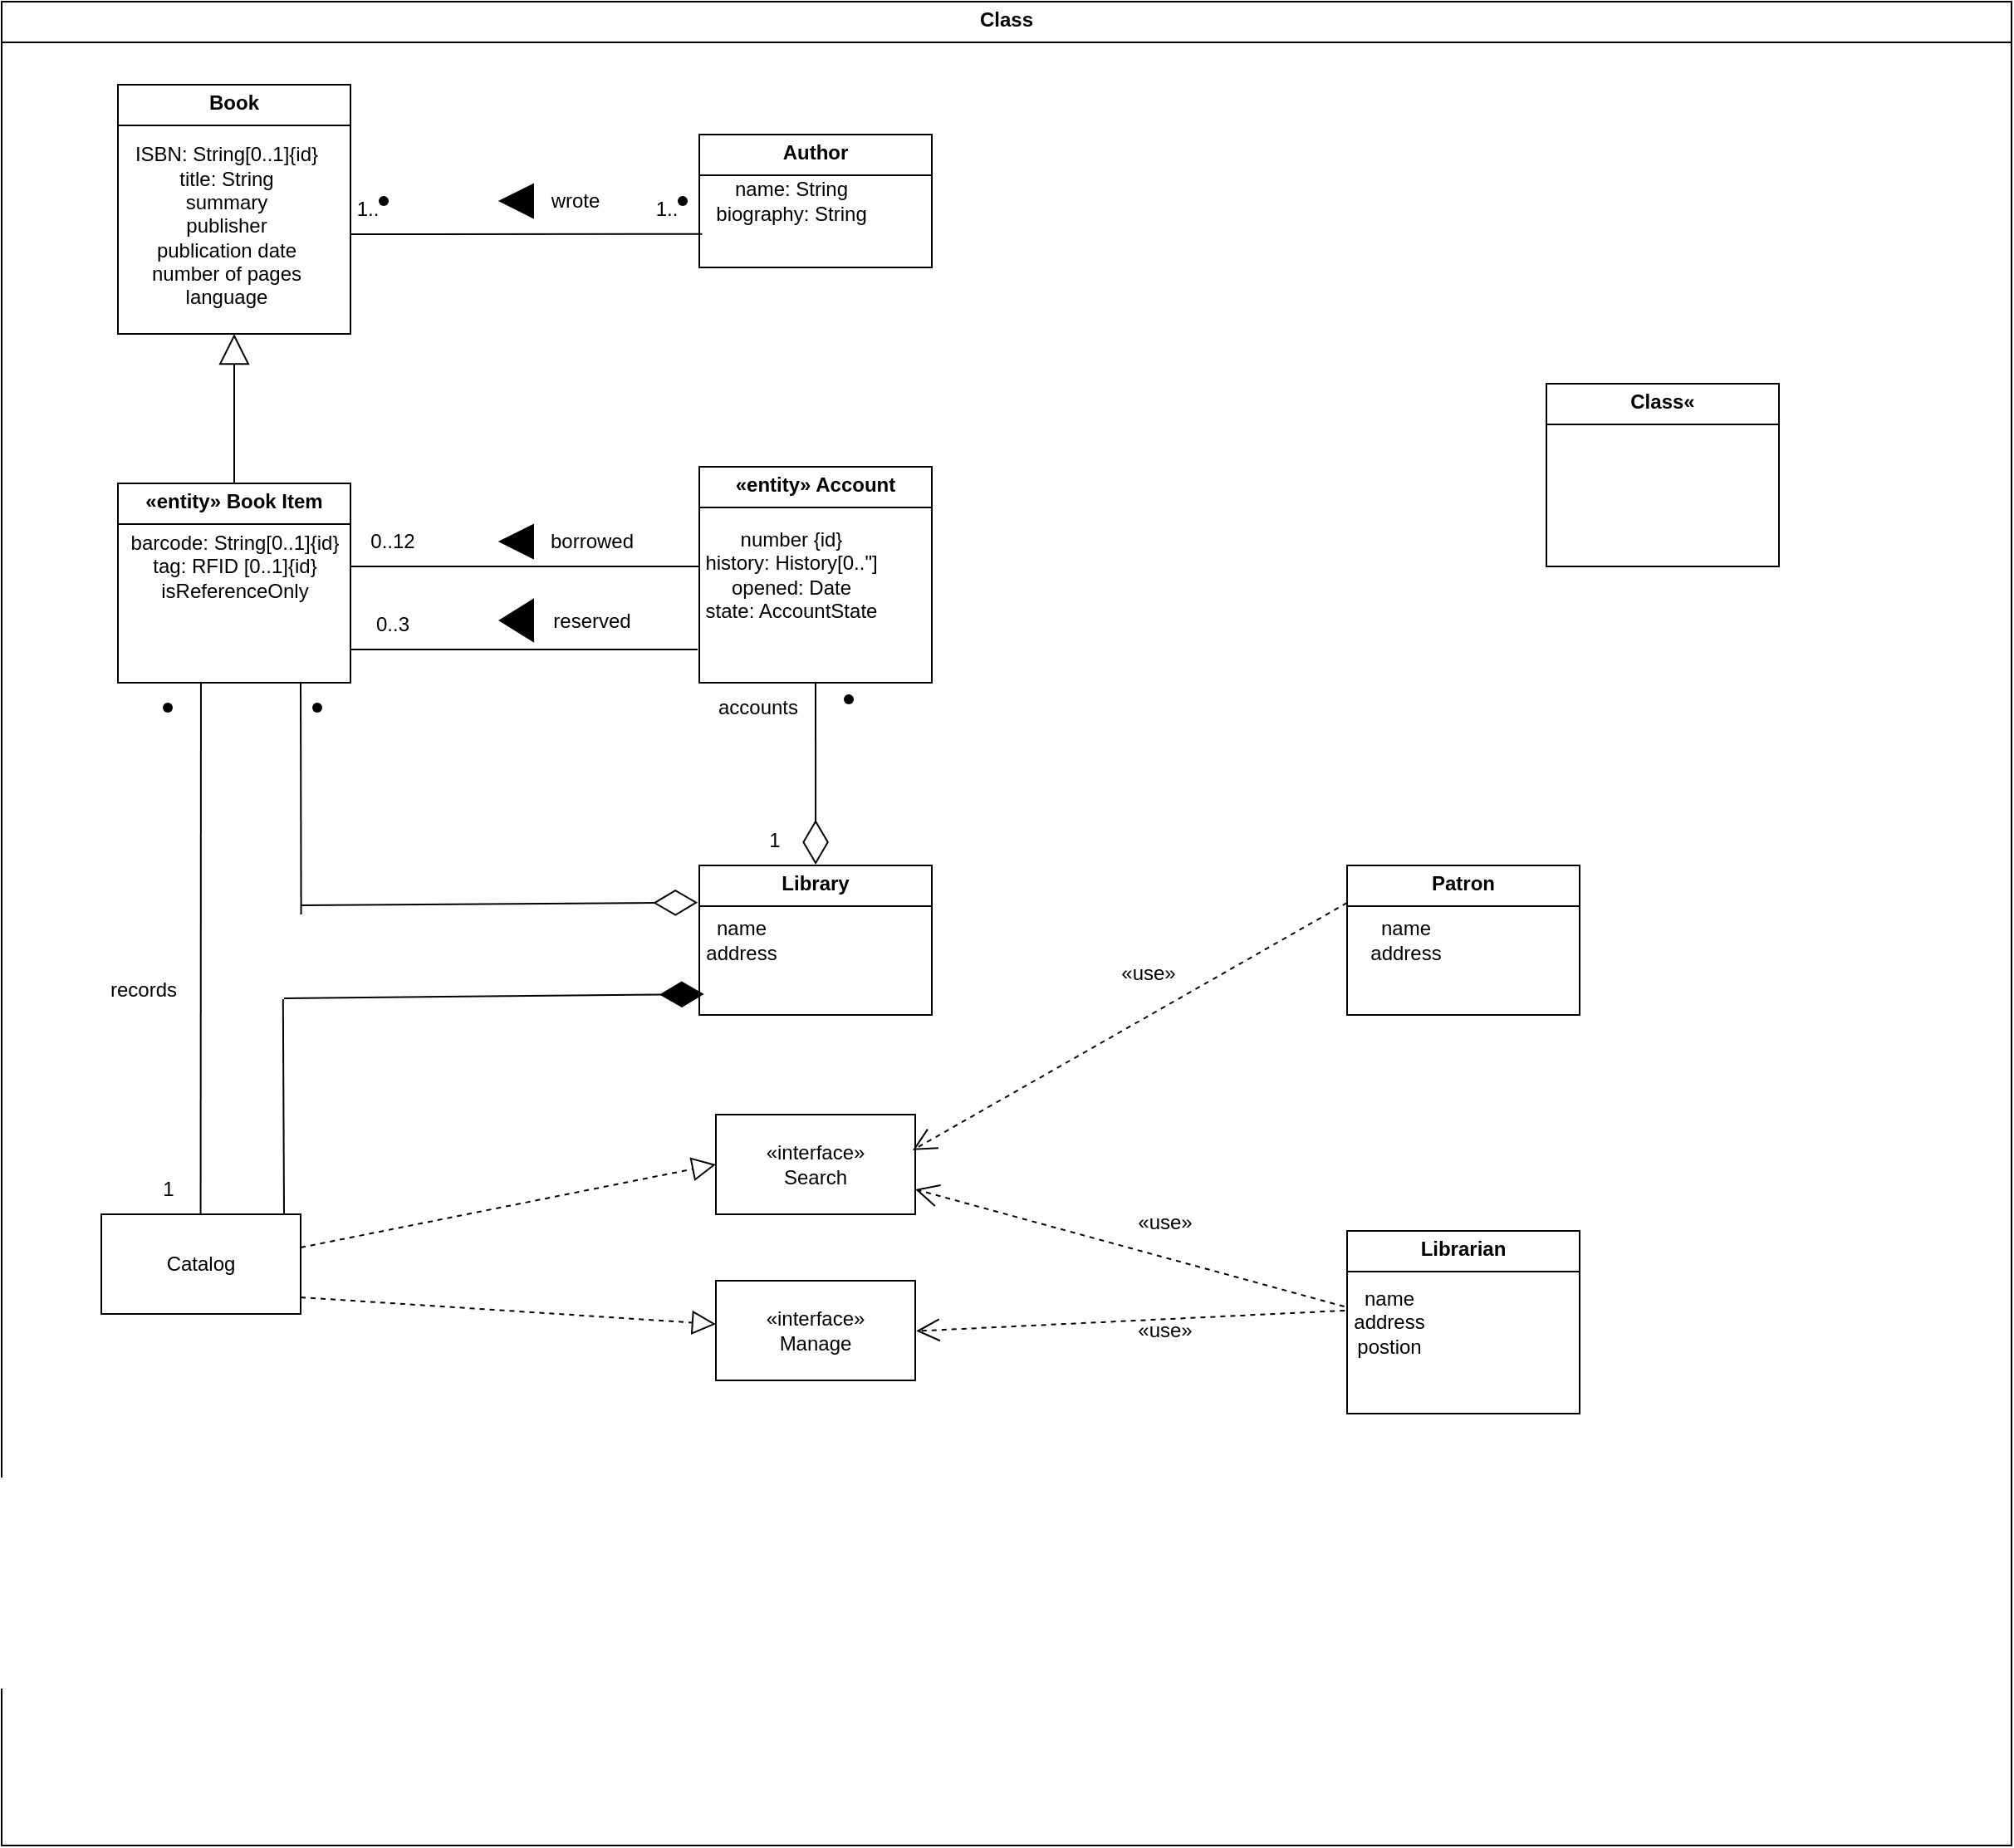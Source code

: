 <mxfile version="26.0.9">
  <diagram name="Страница — 1" id="S-ClSe0Z6msM_-EFZMkk">
    <mxGraphModel dx="1875" dy="1054" grid="1" gridSize="10" guides="1" tooltips="1" connect="1" arrows="1" fold="1" page="1" pageScale="1" pageWidth="3300" pageHeight="4681" math="0" shadow="0">
      <root>
        <mxCell id="0" />
        <mxCell id="1" parent="0" />
        <mxCell id="K5uINPx75F7VjMgCMyls-1" value="&lt;p style=&quot;margin:0px;margin-top:4px;text-align:center;&quot;&gt;&lt;b&gt;Class&lt;/b&gt;&lt;/p&gt;&lt;hr size=&quot;1&quot; style=&quot;border-style:solid;&quot;/&gt;&lt;div style=&quot;height:2px;&quot;&gt;&lt;/div&gt;" style="verticalAlign=top;align=left;overflow=fill;html=1;whiteSpace=wrap;" vertex="1" parent="1">
          <mxGeometry x="20" y="10" width="1210" height="1110" as="geometry" />
        </mxCell>
        <mxCell id="K5uINPx75F7VjMgCMyls-2" value="&lt;p style=&quot;margin:0px;margin-top:4px;text-align:center;&quot;&gt;&lt;b&gt;Book&lt;/b&gt;&lt;/p&gt;&lt;hr size=&quot;1&quot; style=&quot;border-style:solid;&quot;&gt;&lt;div style=&quot;height:2px;&quot;&gt;&lt;/div&gt;" style="verticalAlign=top;align=left;overflow=fill;html=1;whiteSpace=wrap;" vertex="1" parent="1">
          <mxGeometry x="90" y="60" width="140" height="150" as="geometry" />
        </mxCell>
        <mxCell id="K5uINPx75F7VjMgCMyls-3" value="ISBN: String[0..1]{id}&lt;div&gt;title: String&lt;/div&gt;&lt;div&gt;summary&lt;/div&gt;&lt;div&gt;publisher&lt;/div&gt;&lt;div&gt;publication date&lt;/div&gt;&lt;div&gt;number of pages&lt;/div&gt;&lt;div&gt;language&lt;/div&gt;" style="text;html=1;align=center;verticalAlign=middle;resizable=0;points=[];autosize=1;strokeColor=none;fillColor=none;" vertex="1" parent="1">
          <mxGeometry x="90" y="90" width="130" height="110" as="geometry" />
        </mxCell>
        <mxCell id="K5uINPx75F7VjMgCMyls-4" value="&lt;p style=&quot;margin:0px;margin-top:4px;text-align:center;&quot;&gt;&lt;b&gt;«entity» Book Item&lt;/b&gt;&lt;/p&gt;&lt;hr size=&quot;1&quot; style=&quot;border-style:solid;&quot;&gt;&lt;div style=&quot;height:2px;&quot;&gt;&lt;/div&gt;" style="verticalAlign=top;align=left;overflow=fill;html=1;whiteSpace=wrap;" vertex="1" parent="1">
          <mxGeometry x="90" y="300" width="140" height="120" as="geometry" />
        </mxCell>
        <mxCell id="K5uINPx75F7VjMgCMyls-5" value="" style="endArrow=block;endSize=16;endFill=0;html=1;rounded=0;exitX=0.5;exitY=0;exitDx=0;exitDy=0;entryX=0.5;entryY=1;entryDx=0;entryDy=0;" edge="1" parent="1" source="K5uINPx75F7VjMgCMyls-4" target="K5uINPx75F7VjMgCMyls-2">
          <mxGeometry width="160" relative="1" as="geometry">
            <mxPoint x="170" y="230" as="sourcePoint" />
            <mxPoint x="330" y="230" as="targetPoint" />
          </mxGeometry>
        </mxCell>
        <mxCell id="K5uINPx75F7VjMgCMyls-6" value="barcode: String[0..1]{id}&lt;div&gt;tag: RFID [0..1]{id}&lt;/div&gt;&lt;div&gt;isReferenceOnly&lt;/div&gt;" style="text;html=1;align=center;verticalAlign=middle;resizable=0;points=[];autosize=1;strokeColor=none;fillColor=none;" vertex="1" parent="1">
          <mxGeometry x="85" y="320" width="150" height="60" as="geometry" />
        </mxCell>
        <mxCell id="K5uINPx75F7VjMgCMyls-7" value="&lt;p style=&quot;margin:0px;margin-top:4px;text-align:center;&quot;&gt;&lt;b&gt;Author&lt;/b&gt;&lt;/p&gt;&lt;hr size=&quot;1&quot; style=&quot;border-style:solid;&quot;&gt;&lt;div style=&quot;height:2px;&quot;&gt;&lt;br&gt;&lt;/div&gt;" style="verticalAlign=top;align=left;overflow=fill;html=1;whiteSpace=wrap;" vertex="1" parent="1">
          <mxGeometry x="440" y="90" width="140" height="80" as="geometry" />
        </mxCell>
        <mxCell id="K5uINPx75F7VjMgCMyls-8" value="name: String&lt;div&gt;biography: String&lt;/div&gt;" style="text;html=1;align=center;verticalAlign=middle;resizable=0;points=[];autosize=1;strokeColor=none;fillColor=none;" vertex="1" parent="1">
          <mxGeometry x="440" y="110" width="110" height="40" as="geometry" />
        </mxCell>
        <mxCell id="K5uINPx75F7VjMgCMyls-9" value="" style="endArrow=none;html=1;rounded=0;entryX=0.016;entryY=0.998;entryDx=0;entryDy=0;entryPerimeter=0;" edge="1" parent="1" target="K5uINPx75F7VjMgCMyls-8">
          <mxGeometry width="50" height="50" relative="1" as="geometry">
            <mxPoint x="230" y="150" as="sourcePoint" />
            <mxPoint x="280" y="100" as="targetPoint" />
          </mxGeometry>
        </mxCell>
        <mxCell id="K5uINPx75F7VjMgCMyls-13" value="" style="triangle;whiteSpace=wrap;html=1;direction=west;fillColor=#000000;" vertex="1" parent="1">
          <mxGeometry x="320" y="120" width="20" height="20" as="geometry" />
        </mxCell>
        <mxCell id="K5uINPx75F7VjMgCMyls-15" value="wrote" style="text;html=1;align=center;verticalAlign=middle;resizable=0;points=[];autosize=1;strokeColor=none;fillColor=none;" vertex="1" parent="1">
          <mxGeometry x="340" y="115" width="50" height="30" as="geometry" />
        </mxCell>
        <mxCell id="K5uINPx75F7VjMgCMyls-16" value="1.." style="text;html=1;align=center;verticalAlign=middle;resizable=0;points=[];autosize=1;strokeColor=none;fillColor=none;" vertex="1" parent="1">
          <mxGeometry x="220" y="120" width="40" height="30" as="geometry" />
        </mxCell>
        <mxCell id="K5uINPx75F7VjMgCMyls-17" value="" style="shape=waypoint;sketch=0;fillStyle=solid;size=6;pointerEvents=1;points=[];fillColor=none;resizable=0;rotatable=0;perimeter=centerPerimeter;snapToPoint=1;" vertex="1" parent="1">
          <mxGeometry x="240" y="120" width="20" height="20" as="geometry" />
        </mxCell>
        <mxCell id="K5uINPx75F7VjMgCMyls-18" value="1.." style="text;html=1;align=center;verticalAlign=middle;resizable=0;points=[];autosize=1;strokeColor=none;fillColor=none;" vertex="1" parent="1">
          <mxGeometry x="400" y="120" width="40" height="30" as="geometry" />
        </mxCell>
        <mxCell id="K5uINPx75F7VjMgCMyls-19" value="" style="shape=waypoint;sketch=0;fillStyle=solid;size=6;pointerEvents=1;points=[];fillColor=none;resizable=0;rotatable=0;perimeter=centerPerimeter;snapToPoint=1;" vertex="1" parent="1">
          <mxGeometry x="420" y="120" width="20" height="20" as="geometry" />
        </mxCell>
        <mxCell id="K5uINPx75F7VjMgCMyls-21" value="&lt;p style=&quot;margin:0px;margin-top:4px;text-align:center;&quot;&gt;&lt;b&gt;«entity» Account&lt;/b&gt;&lt;/p&gt;&lt;hr size=&quot;1&quot; style=&quot;border-style:solid;&quot;&gt;&lt;div style=&quot;height:2px;&quot;&gt;&lt;br&gt;&lt;/div&gt;" style="verticalAlign=top;align=left;overflow=fill;html=1;whiteSpace=wrap;" vertex="1" parent="1">
          <mxGeometry x="440" y="290" width="140" height="130" as="geometry" />
        </mxCell>
        <mxCell id="K5uINPx75F7VjMgCMyls-22" value="number {id}&lt;div&gt;history: History[0..&quot;]&lt;/div&gt;&lt;div&gt;opened: Date&lt;/div&gt;&lt;div&gt;state: AccountState&lt;/div&gt;" style="text;html=1;align=center;verticalAlign=middle;resizable=0;points=[];autosize=1;strokeColor=none;fillColor=none;" vertex="1" parent="1">
          <mxGeometry x="430" y="320" width="130" height="70" as="geometry" />
        </mxCell>
        <mxCell id="K5uINPx75F7VjMgCMyls-23" value="" style="endArrow=none;html=1;rounded=0;entryX=0.077;entryY=0.429;entryDx=0;entryDy=0;entryPerimeter=0;" edge="1" parent="1" target="K5uINPx75F7VjMgCMyls-22">
          <mxGeometry width="50" height="50" relative="1" as="geometry">
            <mxPoint x="230" y="350" as="sourcePoint" />
            <mxPoint x="280" y="300" as="targetPoint" />
          </mxGeometry>
        </mxCell>
        <mxCell id="K5uINPx75F7VjMgCMyls-26" value="" style="endArrow=none;html=1;rounded=0;exitX=1;exitY=0.833;exitDx=0;exitDy=0;exitPerimeter=0;" edge="1" parent="1" source="K5uINPx75F7VjMgCMyls-4">
          <mxGeometry width="50" height="50" relative="1" as="geometry">
            <mxPoint x="880" y="560" as="sourcePoint" />
            <mxPoint x="439" y="400" as="targetPoint" />
          </mxGeometry>
        </mxCell>
        <mxCell id="K5uINPx75F7VjMgCMyls-27" value="" style="endArrow=diamondThin;endFill=0;endSize=24;html=1;rounded=0;exitX=0.5;exitY=1;exitDx=0;exitDy=0;entryX=0.405;entryY=0.468;entryDx=0;entryDy=0;entryPerimeter=0;" edge="1" parent="1" source="K5uINPx75F7VjMgCMyls-21" target="K5uINPx75F7VjMgCMyls-1">
          <mxGeometry width="160" relative="1" as="geometry">
            <mxPoint x="670" y="560" as="sourcePoint" />
            <mxPoint x="830" y="560" as="targetPoint" />
          </mxGeometry>
        </mxCell>
        <mxCell id="K5uINPx75F7VjMgCMyls-28" value="&lt;p style=&quot;margin:0px;margin-top:4px;text-align:center;&quot;&gt;&lt;b&gt;Library&lt;/b&gt;&lt;/p&gt;&lt;hr size=&quot;1&quot; style=&quot;border-style:solid;&quot;&gt;&lt;div style=&quot;height:2px;&quot;&gt;&lt;br&gt;&lt;/div&gt;" style="verticalAlign=top;align=left;overflow=fill;html=1;whiteSpace=wrap;" vertex="1" parent="1">
          <mxGeometry x="440" y="530" width="140" height="90" as="geometry" />
        </mxCell>
        <mxCell id="K5uINPx75F7VjMgCMyls-29" value="name&lt;div&gt;address&lt;/div&gt;" style="text;html=1;align=center;verticalAlign=middle;resizable=0;points=[];autosize=1;strokeColor=none;fillColor=none;" vertex="1" parent="1">
          <mxGeometry x="430" y="555" width="70" height="40" as="geometry" />
        </mxCell>
        <mxCell id="K5uINPx75F7VjMgCMyls-30" value="" style="endArrow=none;html=1;rounded=0;exitX=0.357;exitY=1;exitDx=0;exitDy=0;exitPerimeter=0;entryX=0.099;entryY=0.658;entryDx=0;entryDy=0;entryPerimeter=0;" edge="1" parent="1" source="K5uINPx75F7VjMgCMyls-4" target="K5uINPx75F7VjMgCMyls-1">
          <mxGeometry width="50" height="50" relative="1" as="geometry">
            <mxPoint x="200" y="490" as="sourcePoint" />
            <mxPoint x="250" y="440" as="targetPoint" />
          </mxGeometry>
        </mxCell>
        <mxCell id="K5uINPx75F7VjMgCMyls-31" value="Catalog" style="rounded=0;whiteSpace=wrap;html=1;" vertex="1" parent="1">
          <mxGeometry x="80" y="740" width="120" height="60" as="geometry" />
        </mxCell>
        <mxCell id="K5uINPx75F7VjMgCMyls-32" value="«interface»&lt;div&gt;Search&lt;/div&gt;" style="rounded=0;whiteSpace=wrap;html=1;" vertex="1" parent="1">
          <mxGeometry x="450" y="680" width="120" height="60" as="geometry" />
        </mxCell>
        <mxCell id="K5uINPx75F7VjMgCMyls-33" value="«interface»&lt;div&gt;Manage&lt;/div&gt;" style="rounded=0;whiteSpace=wrap;html=1;" vertex="1" parent="1">
          <mxGeometry x="450" y="780" width="120" height="60" as="geometry" />
        </mxCell>
        <mxCell id="K5uINPx75F7VjMgCMyls-34" value="" style="endArrow=block;dashed=1;endFill=0;endSize=12;html=1;rounded=0;entryX=0;entryY=0.5;entryDx=0;entryDy=0;" edge="1" parent="1" target="K5uINPx75F7VjMgCMyls-32">
          <mxGeometry width="160" relative="1" as="geometry">
            <mxPoint x="200" y="760" as="sourcePoint" />
            <mxPoint x="360" y="760" as="targetPoint" />
          </mxGeometry>
        </mxCell>
        <mxCell id="K5uINPx75F7VjMgCMyls-35" value="" style="endArrow=block;dashed=1;endFill=0;endSize=12;html=1;rounded=0;" edge="1" parent="1" target="K5uINPx75F7VjMgCMyls-33">
          <mxGeometry width="160" relative="1" as="geometry">
            <mxPoint x="200" y="790" as="sourcePoint" />
            <mxPoint x="360" y="790" as="targetPoint" />
          </mxGeometry>
        </mxCell>
        <mxCell id="K5uINPx75F7VjMgCMyls-36" value="&lt;p style=&quot;margin:0px;margin-top:4px;text-align:center;&quot;&gt;&lt;b&gt;Patron&lt;/b&gt;&lt;/p&gt;&lt;hr size=&quot;1&quot; style=&quot;border-style:solid;&quot;&gt;&lt;div style=&quot;height:2px;&quot;&gt;&lt;/div&gt;" style="verticalAlign=top;align=left;overflow=fill;html=1;whiteSpace=wrap;" vertex="1" parent="1">
          <mxGeometry x="830" y="530" width="140" height="90" as="geometry" />
        </mxCell>
        <mxCell id="K5uINPx75F7VjMgCMyls-37" value="" style="endArrow=open;endSize=12;dashed=1;html=1;rounded=0;entryX=0.987;entryY=0.357;entryDx=0;entryDy=0;entryPerimeter=0;exitX=0;exitY=0.25;exitDx=0;exitDy=0;" edge="1" parent="1" source="K5uINPx75F7VjMgCMyls-36" target="K5uINPx75F7VjMgCMyls-32">
          <mxGeometry width="160" relative="1" as="geometry">
            <mxPoint x="840" y="560" as="sourcePoint" />
            <mxPoint x="1000" y="560" as="targetPoint" />
          </mxGeometry>
        </mxCell>
        <mxCell id="K5uINPx75F7VjMgCMyls-38" value="name&lt;div&gt;address&lt;/div&gt;" style="text;html=1;align=center;verticalAlign=middle;resizable=0;points=[];autosize=1;strokeColor=none;fillColor=none;" vertex="1" parent="1">
          <mxGeometry x="830" y="555" width="70" height="40" as="geometry" />
        </mxCell>
        <mxCell id="K5uINPx75F7VjMgCMyls-39" value="«use»" style="text;html=1;align=center;verticalAlign=middle;resizable=0;points=[];autosize=1;strokeColor=none;fillColor=none;" vertex="1" parent="1">
          <mxGeometry x="680" y="580" width="60" height="30" as="geometry" />
        </mxCell>
        <mxCell id="K5uINPx75F7VjMgCMyls-40" value="&lt;p style=&quot;margin:0px;margin-top:4px;text-align:center;&quot;&gt;&lt;b&gt;Librarian&lt;/b&gt;&lt;/p&gt;&lt;hr size=&quot;1&quot; style=&quot;border-style:solid;&quot;&gt;&lt;div style=&quot;height:2px;&quot;&gt;&lt;br&gt;&lt;/div&gt;" style="verticalAlign=top;align=left;overflow=fill;html=1;whiteSpace=wrap;" vertex="1" parent="1">
          <mxGeometry x="830" y="750" width="140" height="110" as="geometry" />
        </mxCell>
        <mxCell id="K5uINPx75F7VjMgCMyls-41" value="" style="endArrow=open;endSize=12;dashed=1;html=1;rounded=0;exitX=-0.012;exitY=0.414;exitDx=0;exitDy=0;exitPerimeter=0;entryX=1;entryY=0.75;entryDx=0;entryDy=0;" edge="1" parent="1" source="K5uINPx75F7VjMgCMyls-40" target="K5uINPx75F7VjMgCMyls-32">
          <mxGeometry width="160" relative="1" as="geometry">
            <mxPoint x="670" y="720" as="sourcePoint" />
            <mxPoint x="830" y="720" as="targetPoint" />
          </mxGeometry>
        </mxCell>
        <mxCell id="K5uINPx75F7VjMgCMyls-42" value="" style="endArrow=open;endSize=12;dashed=1;html=1;rounded=0;exitX=-0.01;exitY=0.436;exitDx=0;exitDy=0;exitPerimeter=0;entryX=0.455;entryY=0.721;entryDx=0;entryDy=0;entryPerimeter=0;" edge="1" parent="1" source="K5uINPx75F7VjMgCMyls-40" target="K5uINPx75F7VjMgCMyls-1">
          <mxGeometry width="160" relative="1" as="geometry">
            <mxPoint x="630" y="880" as="sourcePoint" />
            <mxPoint x="790" y="880" as="targetPoint" />
            <mxPoint as="offset" />
          </mxGeometry>
        </mxCell>
        <mxCell id="K5uINPx75F7VjMgCMyls-43" value="«use»" style="text;html=1;align=center;verticalAlign=middle;resizable=0;points=[];autosize=1;strokeColor=none;fillColor=none;" vertex="1" parent="1">
          <mxGeometry x="690" y="730" width="60" height="30" as="geometry" />
        </mxCell>
        <mxCell id="K5uINPx75F7VjMgCMyls-44" value="«use»" style="text;html=1;align=center;verticalAlign=middle;resizable=0;points=[];autosize=1;strokeColor=none;fillColor=none;" vertex="1" parent="1">
          <mxGeometry x="690" y="795" width="60" height="30" as="geometry" />
        </mxCell>
        <mxCell id="K5uINPx75F7VjMgCMyls-45" value="name&lt;div&gt;address&lt;/div&gt;&lt;div&gt;postion&lt;/div&gt;" style="text;html=1;align=center;verticalAlign=middle;resizable=0;points=[];autosize=1;strokeColor=none;fillColor=none;" vertex="1" parent="1">
          <mxGeometry x="820" y="775" width="70" height="60" as="geometry" />
        </mxCell>
        <mxCell id="K5uINPx75F7VjMgCMyls-46" value="accounts" style="text;html=1;align=center;verticalAlign=middle;resizable=0;points=[];autosize=1;strokeColor=none;fillColor=none;" vertex="1" parent="1">
          <mxGeometry x="440" y="420" width="70" height="30" as="geometry" />
        </mxCell>
        <mxCell id="K5uINPx75F7VjMgCMyls-47" value="1" style="text;html=1;align=center;verticalAlign=middle;resizable=0;points=[];autosize=1;strokeColor=none;fillColor=none;" vertex="1" parent="1">
          <mxGeometry x="470" y="500" width="30" height="30" as="geometry" />
        </mxCell>
        <mxCell id="K5uINPx75F7VjMgCMyls-49" value="" style="shape=waypoint;sketch=0;fillStyle=solid;size=6;pointerEvents=1;points=[];fillColor=none;resizable=0;rotatable=0;perimeter=centerPerimeter;snapToPoint=1;" vertex="1" parent="1">
          <mxGeometry x="520" y="420" width="20" height="20" as="geometry" />
        </mxCell>
        <mxCell id="K5uINPx75F7VjMgCMyls-50" value="" style="shape=waypoint;sketch=0;fillStyle=solid;size=6;pointerEvents=1;points=[];fillColor=none;resizable=0;rotatable=0;perimeter=centerPerimeter;snapToPoint=1;" vertex="1" parent="1">
          <mxGeometry x="110" y="425" width="20" height="20" as="geometry" />
        </mxCell>
        <mxCell id="K5uINPx75F7VjMgCMyls-51" value="1" style="text;html=1;align=center;verticalAlign=middle;resizable=0;points=[];autosize=1;strokeColor=none;fillColor=none;" vertex="1" parent="1">
          <mxGeometry x="105" y="710" width="30" height="30" as="geometry" />
        </mxCell>
        <mxCell id="K5uINPx75F7VjMgCMyls-52" value="records" style="text;html=1;align=center;verticalAlign=middle;resizable=0;points=[];autosize=1;strokeColor=none;fillColor=none;" vertex="1" parent="1">
          <mxGeometry x="75" y="590" width="60" height="30" as="geometry" />
        </mxCell>
        <mxCell id="K5uINPx75F7VjMgCMyls-53" value="" style="endArrow=none;html=1;rounded=0;exitX=0.149;exitY=0.495;exitDx=0;exitDy=0;exitPerimeter=0;" edge="1" parent="1" source="K5uINPx75F7VjMgCMyls-1">
          <mxGeometry width="50" height="50" relative="1" as="geometry">
            <mxPoint x="150" y="470" as="sourcePoint" />
            <mxPoint x="200" y="420" as="targetPoint" />
          </mxGeometry>
        </mxCell>
        <mxCell id="K5uINPx75F7VjMgCMyls-54" value="" style="endArrow=diamondThin;endFill=0;endSize=24;html=1;rounded=0;entryX=0.13;entryY=-0.066;entryDx=0;entryDy=0;entryPerimeter=0;" edge="1" parent="1" target="K5uINPx75F7VjMgCMyls-29">
          <mxGeometry width="160" relative="1" as="geometry">
            <mxPoint x="200" y="554" as="sourcePoint" />
            <mxPoint x="360" y="554" as="targetPoint" />
          </mxGeometry>
        </mxCell>
        <mxCell id="K5uINPx75F7VjMgCMyls-55" value="" style="endArrow=none;html=1;rounded=0;entryX=0.14;entryY=0.541;entryDx=0;entryDy=0;entryPerimeter=0;" edge="1" parent="1" target="K5uINPx75F7VjMgCMyls-1">
          <mxGeometry width="50" height="50" relative="1" as="geometry">
            <mxPoint x="190" y="740" as="sourcePoint" />
            <mxPoint x="240" y="690" as="targetPoint" />
          </mxGeometry>
        </mxCell>
        <mxCell id="K5uINPx75F7VjMgCMyls-56" value="" style="endArrow=diamondThin;endFill=1;endSize=24;html=1;rounded=0;entryX=0.021;entryY=0.861;entryDx=0;entryDy=0;entryPerimeter=0;" edge="1" parent="1" target="K5uINPx75F7VjMgCMyls-28">
          <mxGeometry width="160" relative="1" as="geometry">
            <mxPoint x="190" y="610" as="sourcePoint" />
            <mxPoint x="350" y="610" as="targetPoint" />
          </mxGeometry>
        </mxCell>
        <mxCell id="K5uINPx75F7VjMgCMyls-57" value="" style="shape=waypoint;sketch=0;fillStyle=solid;size=6;pointerEvents=1;points=[];fillColor=none;resizable=0;rotatable=0;perimeter=centerPerimeter;snapToPoint=1;" vertex="1" parent="1">
          <mxGeometry x="200" y="425" width="20" height="20" as="geometry" />
        </mxCell>
        <mxCell id="K5uINPx75F7VjMgCMyls-58" value="0..12" style="text;html=1;align=center;verticalAlign=middle;resizable=0;points=[];autosize=1;strokeColor=none;fillColor=none;" vertex="1" parent="1">
          <mxGeometry x="230" y="320" width="50" height="30" as="geometry" />
        </mxCell>
        <mxCell id="K5uINPx75F7VjMgCMyls-59" value="0..3" style="text;html=1;align=center;verticalAlign=middle;resizable=0;points=[];autosize=1;strokeColor=none;fillColor=none;" vertex="1" parent="1">
          <mxGeometry x="235" y="370" width="40" height="30" as="geometry" />
        </mxCell>
        <mxCell id="K5uINPx75F7VjMgCMyls-60" value="" style="triangle;whiteSpace=wrap;html=1;direction=west;fillColor=#000000;" vertex="1" parent="1">
          <mxGeometry x="320" y="325" width="20" height="20" as="geometry" />
        </mxCell>
        <mxCell id="K5uINPx75F7VjMgCMyls-62" value="borrowed" style="text;html=1;align=center;verticalAlign=middle;resizable=0;points=[];autosize=1;strokeColor=none;fillColor=none;" vertex="1" parent="1">
          <mxGeometry x="340" y="320" width="70" height="30" as="geometry" />
        </mxCell>
        <mxCell id="K5uINPx75F7VjMgCMyls-63" value="" style="triangle;whiteSpace=wrap;html=1;direction=west;fillColor=#000000;" vertex="1" parent="1">
          <mxGeometry x="320" y="370" width="20" height="25" as="geometry" />
        </mxCell>
        <mxCell id="K5uINPx75F7VjMgCMyls-66" value="reserved" style="text;html=1;align=center;verticalAlign=middle;resizable=0;points=[];autosize=1;strokeColor=none;fillColor=none;" vertex="1" parent="1">
          <mxGeometry x="340" y="367.5" width="70" height="30" as="geometry" />
        </mxCell>
        <mxCell id="K5uINPx75F7VjMgCMyls-68" value="&lt;p style=&quot;margin:0px;margin-top:4px;text-align:center;&quot;&gt;&lt;b&gt;Class«&lt;/b&gt;&lt;/p&gt;&lt;hr size=&quot;1&quot; style=&quot;border-style:solid;&quot;&gt;&lt;div style=&quot;height:2px;&quot;&gt;&lt;/div&gt;" style="verticalAlign=top;align=left;overflow=fill;html=1;whiteSpace=wrap;" vertex="1" parent="1">
          <mxGeometry x="950" y="240" width="140" height="110" as="geometry" />
        </mxCell>
      </root>
    </mxGraphModel>
  </diagram>
</mxfile>

